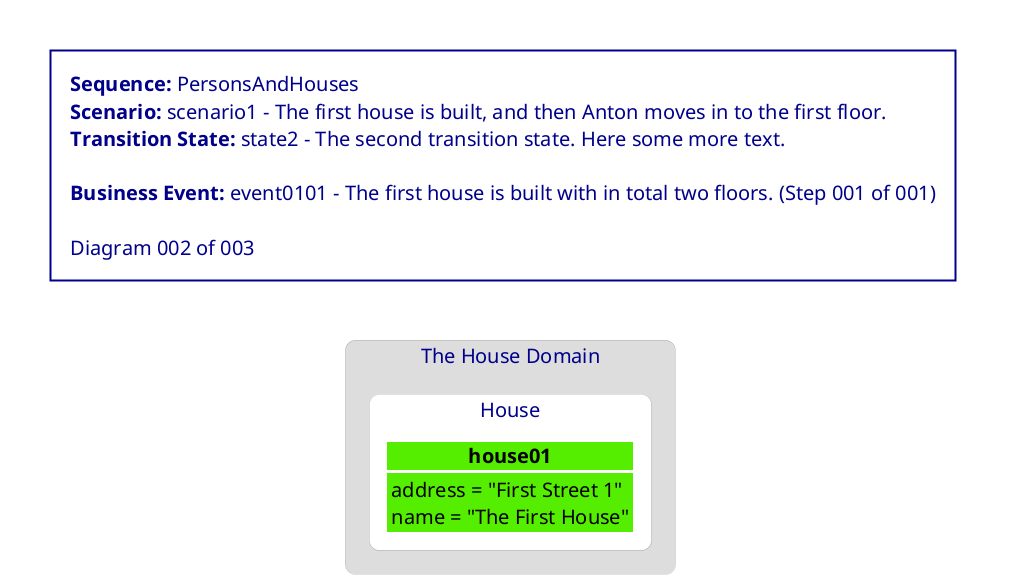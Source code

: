 @startuml PersonsAndHouses_scenario1_state2_002_event0101_001

<style>
    Shadowing false
    Rectangle {
        FontSize 18
        FontStyle bold
        HorizontalAlignment left
        LineThickness 0
        RoundCorner 20
    }
    Object {
        FontSize 20
        FontStyle normal
        HorizontalAlignment left
        LineColor white
        LineThickness 3
        RoundCorner 20
    }
    Arrow {
        LineThickness 3
    }
    Title {
        BackgroundColor white
        FontColor darkblue
        FontSize 20
        FontStyle normal
        HorizontalAlignment left
        LineColor darkblue
        LineThickness 2
        Margin 50
        Padding 20
    }
</style>

title \
<b>Sequence:</b> PersonsAndHouses\n\
<b>Scenario:</b> scenario1 - The first house is built, and then Anton moves in to the first floor.\n\
<b>Transition State:</b> state2 - The second transition state. Here some more text.\n\n\
<b>Business Event:</b> event0101 - The first house is built with in total two floors. (Step 001 of 001)\n\n\
Diagram 002 of 003

rectangle "The House Domain" as housedomain #DDDDDD {
    rectangle "House" as housedomain_houseclass #white {
        object "<color:black><b>house01</b></color>" as housedomain_houseclass_house01 #55EE00 {
            <color:black>address = "First Street 1"</color>
            <color:black>name = "The First House"</color>
        }
    }
}


@enduml
